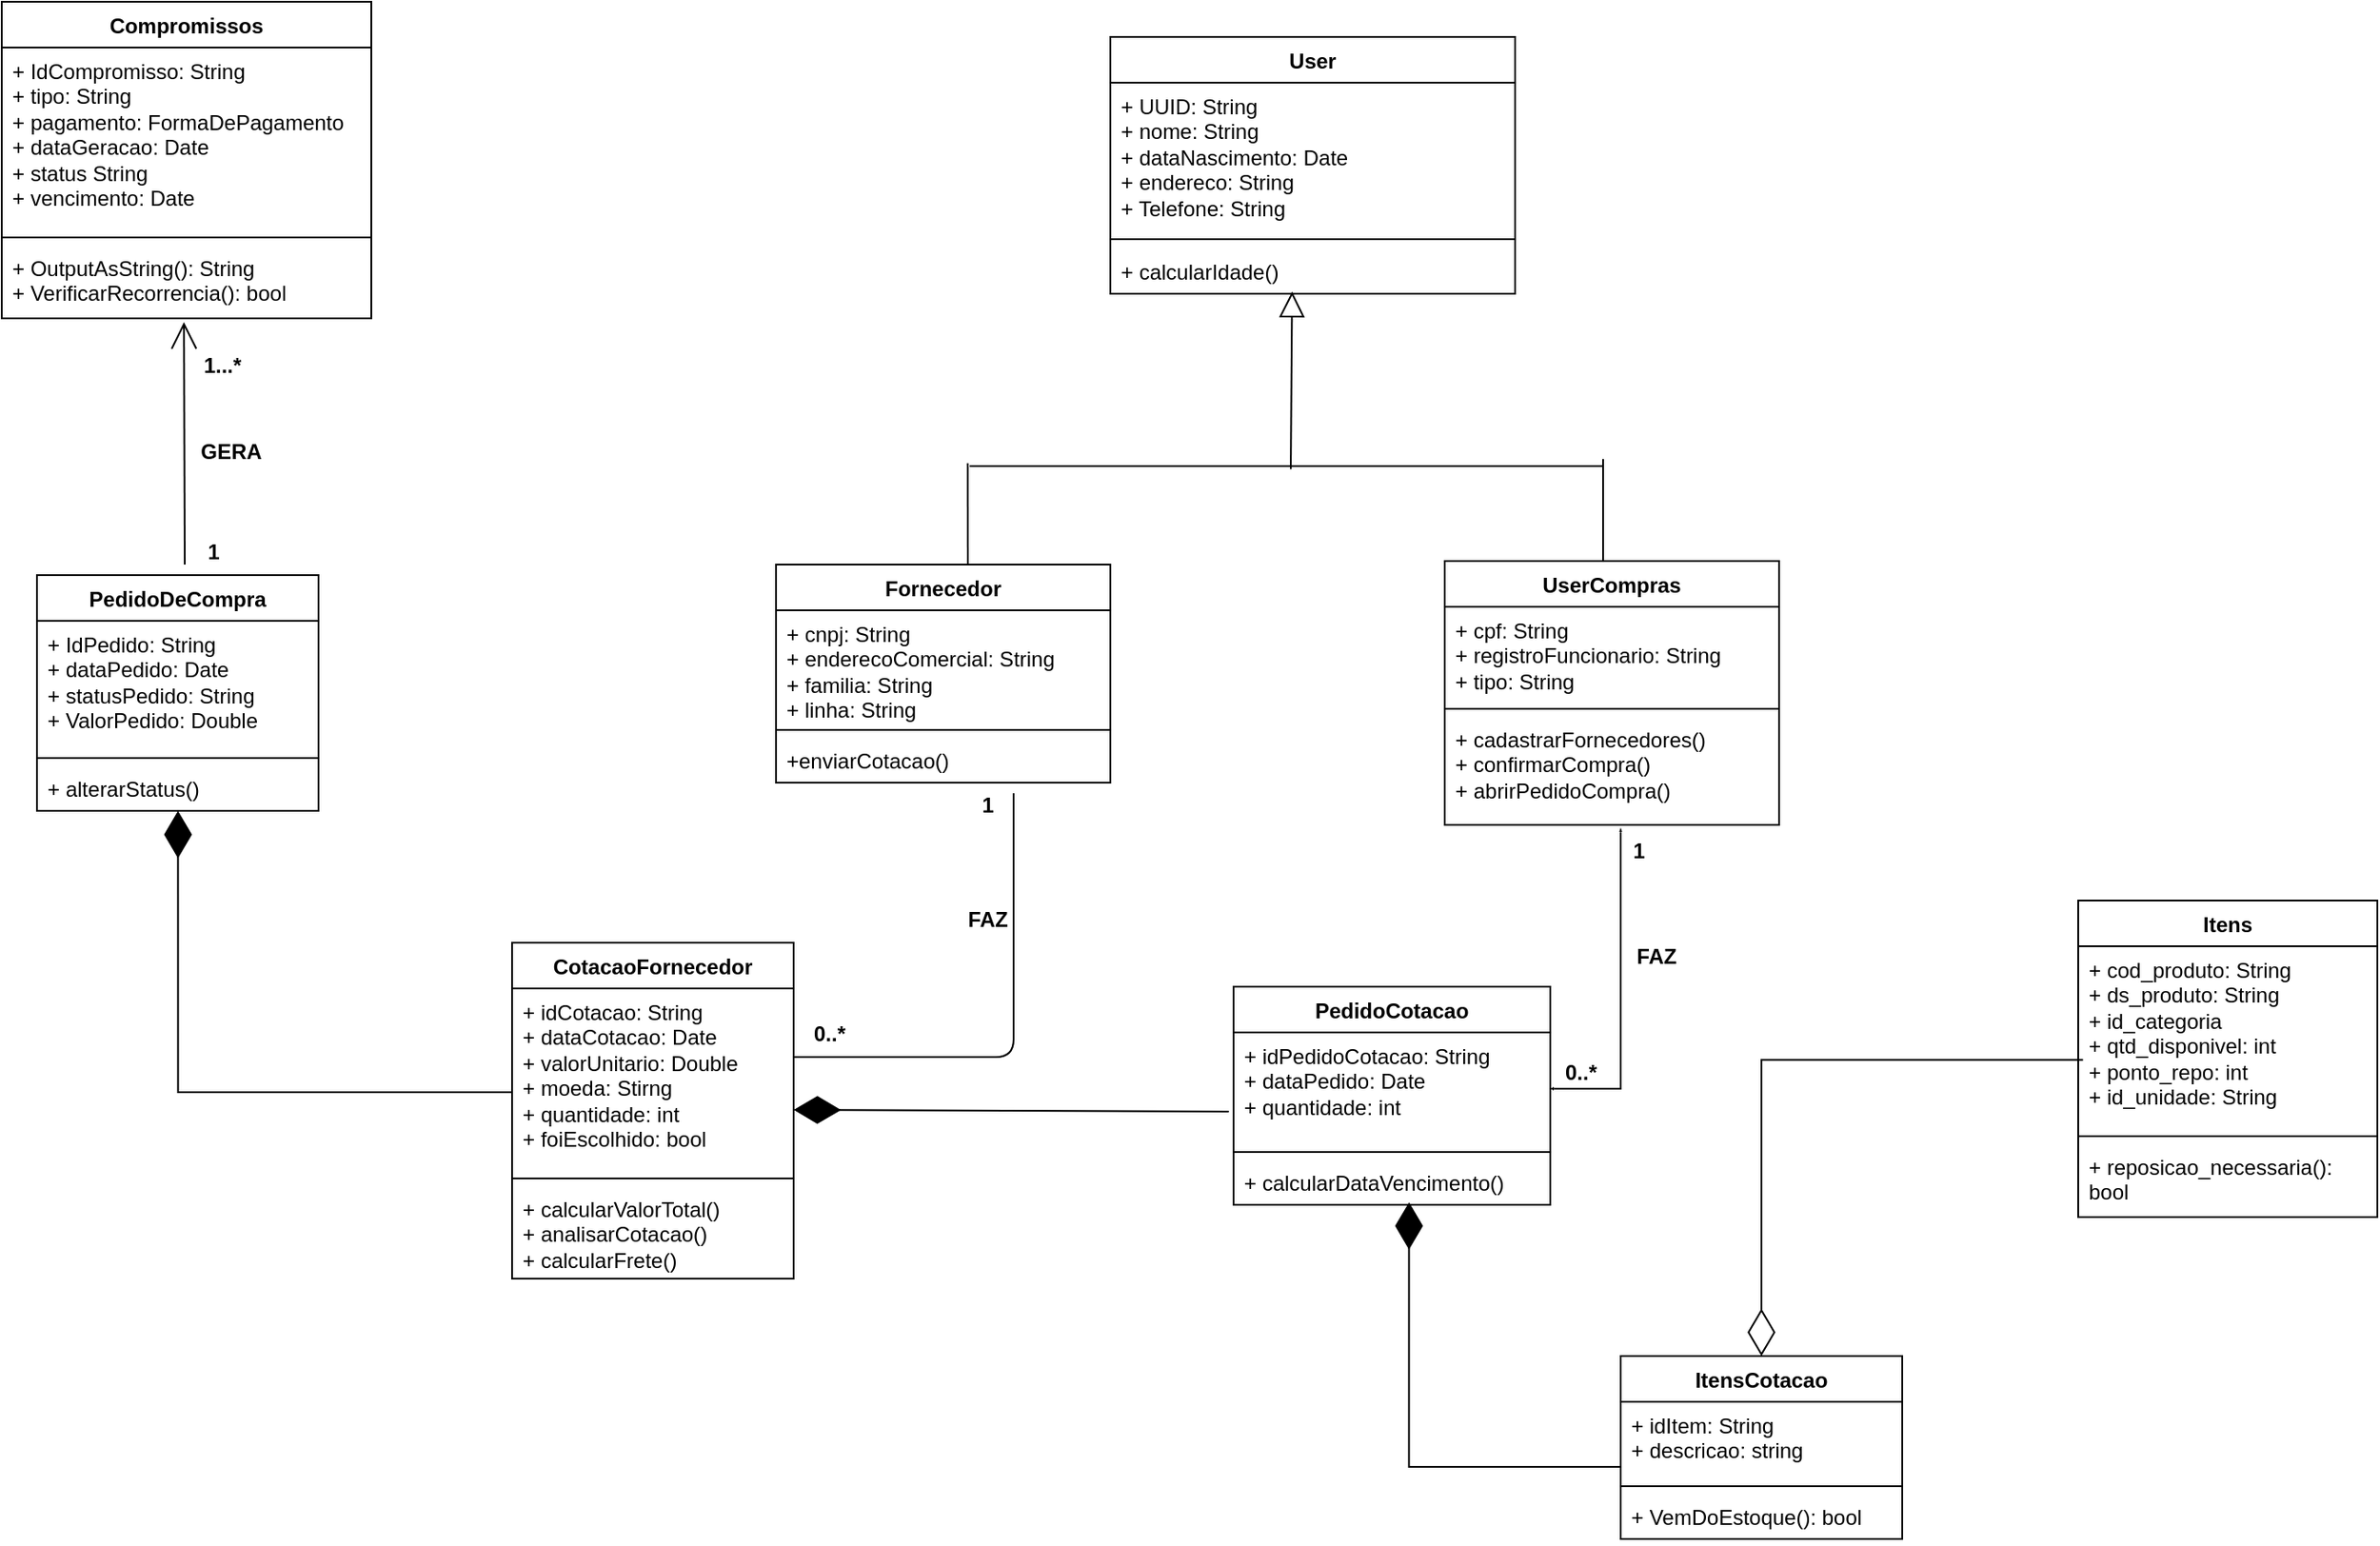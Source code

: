 <mxfile version="22.0.8" type="github">
  <diagram id="C5RBs43oDa-KdzZeNtuy" name="Page-1">
    <mxGraphModel dx="2096" dy="878" grid="0" gridSize="10" guides="1" tooltips="1" connect="1" arrows="1" fold="1" page="1" pageScale="1" pageWidth="1654" pageHeight="1169" background="#FFFFFF" math="0" shadow="0">
      <root>
        <mxCell id="WIyWlLk6GJQsqaUBKTNV-0" />
        <mxCell id="WIyWlLk6GJQsqaUBKTNV-1" parent="WIyWlLk6GJQsqaUBKTNV-0" />
        <mxCell id="4EW0FoZZysdQp16mMdRi-5" value="User" style="swimlane;fontStyle=1;align=center;verticalAlign=top;childLayout=stackLayout;horizontal=1;startSize=26;horizontalStack=0;resizeParent=1;resizeParentMax=0;resizeLast=0;collapsible=1;marginBottom=0;whiteSpace=wrap;html=1;swimlaneLine=1;fillColor=default;swimlaneFillColor=default;" parent="WIyWlLk6GJQsqaUBKTNV-1" vertex="1">
          <mxGeometry x="790" y="80" width="230" height="146" as="geometry">
            <mxRectangle x="254" y="70" width="70" height="30" as="alternateBounds" />
          </mxGeometry>
        </mxCell>
        <mxCell id="4EW0FoZZysdQp16mMdRi-6" value="+ UUID: String&lt;br style=&quot;border-color: var(--border-color);&quot;&gt;+ nome: String&lt;br style=&quot;border-color: var(--border-color);&quot;&gt;+ dataNascimento: Date&lt;br style=&quot;border-color: var(--border-color);&quot;&gt;+ endereco: String&lt;br&gt;+ Telefone: String" style="text;strokeColor=none;fillColor=none;align=left;verticalAlign=top;spacingLeft=4;spacingRight=4;overflow=hidden;rotatable=0;points=[[0,0.5],[1,0.5]];portConstraint=eastwest;whiteSpace=wrap;html=1;" parent="4EW0FoZZysdQp16mMdRi-5" vertex="1">
          <mxGeometry y="26" width="230" height="84" as="geometry" />
        </mxCell>
        <mxCell id="4EW0FoZZysdQp16mMdRi-7" value="" style="line;strokeWidth=1;fillColor=none;align=left;verticalAlign=middle;spacingTop=-1;spacingLeft=3;spacingRight=3;rotatable=0;labelPosition=right;points=[];portConstraint=eastwest;strokeColor=default;shadow=0;perimeterSpacing=0;" parent="4EW0FoZZysdQp16mMdRi-5" vertex="1">
          <mxGeometry y="110" width="230" height="10" as="geometry" />
        </mxCell>
        <mxCell id="4EW0FoZZysdQp16mMdRi-12" value="+ calcularIdade()" style="text;strokeColor=none;fillColor=none;align=left;verticalAlign=top;spacingLeft=4;spacingRight=4;overflow=hidden;rotatable=0;points=[[0,0.5],[1,0.5]];portConstraint=eastwest;whiteSpace=wrap;html=1;" parent="4EW0FoZZysdQp16mMdRi-5" vertex="1">
          <mxGeometry y="120" width="230" height="26" as="geometry" />
        </mxCell>
        <mxCell id="4EW0FoZZysdQp16mMdRi-9" value="UserCompras" style="swimlane;fontStyle=1;align=center;verticalAlign=top;childLayout=stackLayout;horizontal=1;startSize=26;horizontalStack=0;resizeParent=1;resizeParentMax=0;resizeLast=0;collapsible=1;marginBottom=0;whiteSpace=wrap;html=1;fillColor=default;swimlaneFillColor=default;" parent="WIyWlLk6GJQsqaUBKTNV-1" vertex="1">
          <mxGeometry x="980" y="378" width="190" height="150" as="geometry" />
        </mxCell>
        <mxCell id="4EW0FoZZysdQp16mMdRi-10" value="+ cpf: String&lt;br&gt;+ registroFuncionario: String&lt;br&gt;+ tipo: String" style="text;strokeColor=none;fillColor=none;align=left;verticalAlign=top;spacingLeft=4;spacingRight=4;overflow=hidden;rotatable=0;points=[[0,0.5],[1,0.5]];portConstraint=eastwest;whiteSpace=wrap;html=1;" parent="4EW0FoZZysdQp16mMdRi-9" vertex="1">
          <mxGeometry y="26" width="190" height="54" as="geometry" />
        </mxCell>
        <mxCell id="4EW0FoZZysdQp16mMdRi-11" value="" style="line;strokeWidth=1;fillColor=none;align=left;verticalAlign=middle;spacingTop=-1;spacingLeft=3;spacingRight=3;rotatable=0;labelPosition=right;points=[];portConstraint=eastwest;strokeColor=inherit;" parent="4EW0FoZZysdQp16mMdRi-9" vertex="1">
          <mxGeometry y="80" width="190" height="8" as="geometry" />
        </mxCell>
        <mxCell id="4EW0FoZZysdQp16mMdRi-13" value="+ cadastrarFornecedores()&lt;br&gt;+ confirmarCompra()&lt;br&gt;+ abrirPedidoCompra()" style="text;strokeColor=none;fillColor=none;align=left;verticalAlign=top;spacingLeft=4;spacingRight=4;overflow=hidden;rotatable=0;points=[[0,0.5],[1,0.5]];portConstraint=eastwest;whiteSpace=wrap;html=1;" parent="4EW0FoZZysdQp16mMdRi-9" vertex="1">
          <mxGeometry y="88" width="190" height="62" as="geometry" />
        </mxCell>
        <mxCell id="4EW0FoZZysdQp16mMdRi-14" value="Fornecedor" style="swimlane;fontStyle=1;align=center;verticalAlign=top;childLayout=stackLayout;horizontal=1;startSize=26;horizontalStack=0;resizeParent=1;resizeParentMax=0;resizeLast=0;collapsible=1;marginBottom=0;whiteSpace=wrap;html=1;swimlaneFillColor=default;gradientColor=none;" parent="WIyWlLk6GJQsqaUBKTNV-1" vertex="1">
          <mxGeometry x="600" y="380" width="190" height="124" as="geometry" />
        </mxCell>
        <mxCell id="4EW0FoZZysdQp16mMdRi-15" value="+ cnpj: String&lt;br&gt;+ enderecoComercial: String&lt;br&gt;+ familia: String&lt;br&gt;+ linha: String" style="text;strokeColor=none;fillColor=none;align=left;verticalAlign=top;spacingLeft=4;spacingRight=4;overflow=hidden;rotatable=0;points=[[0,0.5],[1,0.5]];portConstraint=eastwest;whiteSpace=wrap;html=1;" parent="4EW0FoZZysdQp16mMdRi-14" vertex="1">
          <mxGeometry y="26" width="190" height="64" as="geometry" />
        </mxCell>
        <mxCell id="4EW0FoZZysdQp16mMdRi-16" value="" style="line;strokeWidth=1;fillColor=none;align=left;verticalAlign=middle;spacingTop=-1;spacingLeft=3;spacingRight=3;rotatable=0;labelPosition=right;points=[];portConstraint=eastwest;strokeColor=inherit;" parent="4EW0FoZZysdQp16mMdRi-14" vertex="1">
          <mxGeometry y="90" width="190" height="8" as="geometry" />
        </mxCell>
        <mxCell id="4EW0FoZZysdQp16mMdRi-17" value="+enviarCotacao()" style="text;strokeColor=none;fillColor=none;align=left;verticalAlign=top;spacingLeft=4;spacingRight=4;overflow=hidden;rotatable=0;points=[[0,0.5],[1,0.5]];portConstraint=eastwest;whiteSpace=wrap;html=1;" parent="4EW0FoZZysdQp16mMdRi-14" vertex="1">
          <mxGeometry y="98" width="190" height="26" as="geometry" />
        </mxCell>
        <mxCell id="4EW0FoZZysdQp16mMdRi-21" value="" style="line;strokeWidth=1;fillColor=none;align=left;verticalAlign=middle;spacingTop=-1;spacingLeft=3;spacingRight=3;rotatable=0;labelPosition=right;points=[];portConstraint=eastwest;strokeColor=inherit;" parent="WIyWlLk6GJQsqaUBKTNV-1" vertex="1">
          <mxGeometry x="710" y="320" width="360" height="8" as="geometry" />
        </mxCell>
        <mxCell id="4EW0FoZZysdQp16mMdRi-25" value="" style="endArrow=none;html=1;rounded=0;entryX=-0.003;entryY=0.292;entryDx=0;entryDy=0;entryPerimeter=0;" parent="WIyWlLk6GJQsqaUBKTNV-1" target="4EW0FoZZysdQp16mMdRi-21" edge="1">
          <mxGeometry width="50" height="50" relative="1" as="geometry">
            <mxPoint x="709" y="380" as="sourcePoint" />
            <mxPoint x="740" y="340" as="targetPoint" />
          </mxGeometry>
        </mxCell>
        <mxCell id="4EW0FoZZysdQp16mMdRi-26" value="" style="endArrow=none;html=1;rounded=0;" parent="WIyWlLk6GJQsqaUBKTNV-1" edge="1">
          <mxGeometry width="50" height="50" relative="1" as="geometry">
            <mxPoint x="1070" y="378" as="sourcePoint" />
            <mxPoint x="1070" y="320" as="targetPoint" />
          </mxGeometry>
        </mxCell>
        <mxCell id="4EW0FoZZysdQp16mMdRi-27" value="" style="endArrow=block;endFill=0;html=1;rounded=0;endSize=12;entryX=0.449;entryY=0.953;entryDx=0;entryDy=0;entryPerimeter=0;exitX=0.507;exitY=0.717;exitDx=0;exitDy=0;exitPerimeter=0;" parent="WIyWlLk6GJQsqaUBKTNV-1" source="4EW0FoZZysdQp16mMdRi-21" target="4EW0FoZZysdQp16mMdRi-12" edge="1">
          <mxGeometry width="160" relative="1" as="geometry">
            <mxPoint x="890" y="324" as="sourcePoint" />
            <mxPoint x="890" y="260" as="targetPoint" />
          </mxGeometry>
        </mxCell>
        <mxCell id="4EW0FoZZysdQp16mMdRi-28" value="PedidoDeCompra" style="swimlane;fontStyle=1;align=center;verticalAlign=top;childLayout=stackLayout;horizontal=1;startSize=26;horizontalStack=0;resizeParent=1;resizeParentMax=0;resizeLast=0;collapsible=1;marginBottom=0;whiteSpace=wrap;html=1;" parent="WIyWlLk6GJQsqaUBKTNV-1" vertex="1">
          <mxGeometry x="180" y="386" width="160" height="134" as="geometry">
            <mxRectangle x="1100" y="605" width="140" height="30" as="alternateBounds" />
          </mxGeometry>
        </mxCell>
        <mxCell id="4EW0FoZZysdQp16mMdRi-29" value="+ IdPedido: String&lt;br&gt;+ dataPedido: Date&lt;br&gt;+ statusPedido: String&lt;br&gt;+ ValorPedido: Double" style="text;strokeColor=none;fillColor=none;align=left;verticalAlign=top;spacingLeft=4;spacingRight=4;overflow=hidden;rotatable=0;points=[[0,0.5],[1,0.5]];portConstraint=eastwest;whiteSpace=wrap;html=1;" parent="4EW0FoZZysdQp16mMdRi-28" vertex="1">
          <mxGeometry y="26" width="160" height="74" as="geometry" />
        </mxCell>
        <mxCell id="4EW0FoZZysdQp16mMdRi-30" value="" style="line;strokeWidth=1;fillColor=none;align=left;verticalAlign=middle;spacingTop=-1;spacingLeft=3;spacingRight=3;rotatable=0;labelPosition=right;points=[];portConstraint=eastwest;strokeColor=inherit;" parent="4EW0FoZZysdQp16mMdRi-28" vertex="1">
          <mxGeometry y="100" width="160" height="8" as="geometry" />
        </mxCell>
        <mxCell id="4EW0FoZZysdQp16mMdRi-31" value="+ alterarStatus()" style="text;strokeColor=none;fillColor=none;align=left;verticalAlign=top;spacingLeft=4;spacingRight=4;overflow=hidden;rotatable=0;points=[[0,0.5],[1,0.5]];portConstraint=eastwest;whiteSpace=wrap;html=1;" parent="4EW0FoZZysdQp16mMdRi-28" vertex="1">
          <mxGeometry y="108" width="160" height="26" as="geometry" />
        </mxCell>
        <mxCell id="4EW0FoZZysdQp16mMdRi-32" value="CotacaoFornecedor" style="swimlane;fontStyle=1;align=center;verticalAlign=top;childLayout=stackLayout;horizontal=1;startSize=26;horizontalStack=0;resizeParent=1;resizeParentMax=0;resizeLast=0;collapsible=1;marginBottom=0;whiteSpace=wrap;html=1;" parent="WIyWlLk6GJQsqaUBKTNV-1" vertex="1">
          <mxGeometry x="450" y="595" width="160" height="191" as="geometry" />
        </mxCell>
        <mxCell id="4EW0FoZZysdQp16mMdRi-33" value="+ idCotacao: String&lt;br&gt;+ dataCotacao: Date&lt;br&gt;+ valorUnitario: Double&lt;br&gt;+ moeda: Stirng&lt;br&gt;+ quantidade: int&lt;br&gt;+ foiEscolhido: bool" style="text;strokeColor=none;fillColor=none;align=left;verticalAlign=top;spacingLeft=4;spacingRight=4;overflow=hidden;rotatable=0;points=[[0,0.5],[1,0.5]];portConstraint=eastwest;whiteSpace=wrap;html=1;" parent="4EW0FoZZysdQp16mMdRi-32" vertex="1">
          <mxGeometry y="26" width="160" height="104" as="geometry" />
        </mxCell>
        <mxCell id="4EW0FoZZysdQp16mMdRi-34" value="" style="line;strokeWidth=1;fillColor=none;align=left;verticalAlign=middle;spacingTop=-1;spacingLeft=3;spacingRight=3;rotatable=0;labelPosition=right;points=[];portConstraint=eastwest;strokeColor=inherit;" parent="4EW0FoZZysdQp16mMdRi-32" vertex="1">
          <mxGeometry y="130" width="160" height="8" as="geometry" />
        </mxCell>
        <mxCell id="4EW0FoZZysdQp16mMdRi-35" value="+ calcularValorTotal()&lt;br&gt;+ analisarCotacao()&lt;br&gt;+ calcularFrete()" style="text;strokeColor=none;fillColor=none;align=left;verticalAlign=top;spacingLeft=4;spacingRight=4;overflow=hidden;rotatable=0;points=[[0,0.5],[1,0.5]];portConstraint=eastwest;whiteSpace=wrap;html=1;" parent="4EW0FoZZysdQp16mMdRi-32" vertex="1">
          <mxGeometry y="138" width="160" height="53" as="geometry" />
        </mxCell>
        <mxCell id="4EW0FoZZysdQp16mMdRi-40" value="PedidoCotacao" style="swimlane;fontStyle=1;align=center;verticalAlign=top;childLayout=stackLayout;horizontal=1;startSize=26;horizontalStack=0;resizeParent=1;resizeParentMax=0;resizeLast=0;collapsible=1;marginBottom=0;whiteSpace=wrap;html=1;" parent="WIyWlLk6GJQsqaUBKTNV-1" vertex="1">
          <mxGeometry x="860" y="620" width="180" height="124" as="geometry" />
        </mxCell>
        <mxCell id="4EW0FoZZysdQp16mMdRi-41" value="+ idPedidoCotacao: String&lt;br&gt;+ dataPedido: Date&lt;br&gt;+ quantidade: int" style="text;strokeColor=none;fillColor=none;align=left;verticalAlign=top;spacingLeft=4;spacingRight=4;overflow=hidden;rotatable=0;points=[[0,0.5],[1,0.5]];portConstraint=eastwest;whiteSpace=wrap;html=1;" parent="4EW0FoZZysdQp16mMdRi-40" vertex="1">
          <mxGeometry y="26" width="180" height="64" as="geometry" />
        </mxCell>
        <mxCell id="4EW0FoZZysdQp16mMdRi-42" value="" style="line;strokeWidth=1;fillColor=none;align=left;verticalAlign=middle;spacingTop=-1;spacingLeft=3;spacingRight=3;rotatable=0;labelPosition=right;points=[];portConstraint=eastwest;strokeColor=inherit;" parent="4EW0FoZZysdQp16mMdRi-40" vertex="1">
          <mxGeometry y="90" width="180" height="8" as="geometry" />
        </mxCell>
        <mxCell id="4EW0FoZZysdQp16mMdRi-43" value="+ calcularDataVencimento()" style="text;strokeColor=none;fillColor=none;align=left;verticalAlign=top;spacingLeft=4;spacingRight=4;overflow=hidden;rotatable=0;points=[[0,0.5],[1,0.5]];portConstraint=eastwest;whiteSpace=wrap;html=1;" parent="4EW0FoZZysdQp16mMdRi-40" vertex="1">
          <mxGeometry y="98" width="180" height="26" as="geometry" />
        </mxCell>
        <mxCell id="4EW0FoZZysdQp16mMdRi-44" value="ItensCotacao" style="swimlane;fontStyle=1;align=center;verticalAlign=top;childLayout=stackLayout;horizontal=1;startSize=26;horizontalStack=0;resizeParent=1;resizeParentMax=0;resizeLast=0;collapsible=1;marginBottom=0;whiteSpace=wrap;html=1;" parent="WIyWlLk6GJQsqaUBKTNV-1" vertex="1">
          <mxGeometry x="1080" y="830" width="160" height="104" as="geometry" />
        </mxCell>
        <mxCell id="4EW0FoZZysdQp16mMdRi-45" value="+ idItem: String&lt;br&gt;+ descricao: string" style="text;strokeColor=none;fillColor=none;align=left;verticalAlign=top;spacingLeft=4;spacingRight=4;overflow=hidden;rotatable=0;points=[[0,0.5],[1,0.5]];portConstraint=eastwest;whiteSpace=wrap;html=1;" parent="4EW0FoZZysdQp16mMdRi-44" vertex="1">
          <mxGeometry y="26" width="160" height="44" as="geometry" />
        </mxCell>
        <mxCell id="4EW0FoZZysdQp16mMdRi-46" value="" style="line;strokeWidth=1;fillColor=none;align=left;verticalAlign=middle;spacingTop=-1;spacingLeft=3;spacingRight=3;rotatable=0;labelPosition=right;points=[];portConstraint=eastwest;strokeColor=inherit;" parent="4EW0FoZZysdQp16mMdRi-44" vertex="1">
          <mxGeometry y="70" width="160" height="8" as="geometry" />
        </mxCell>
        <mxCell id="4EW0FoZZysdQp16mMdRi-47" value="+ VemDoEstoque(): bool" style="text;strokeColor=none;fillColor=none;align=left;verticalAlign=top;spacingLeft=4;spacingRight=4;overflow=hidden;rotatable=0;points=[[0,0.5],[1,0.5]];portConstraint=eastwest;whiteSpace=wrap;html=1;" parent="4EW0FoZZysdQp16mMdRi-44" vertex="1">
          <mxGeometry y="78" width="160" height="26" as="geometry" />
        </mxCell>
        <mxCell id="4EW0FoZZysdQp16mMdRi-49" value="" style="endArrow=none;endFill=0;endSize=12;html=1;rounded=1;edgeStyle=orthogonalEdgeStyle;" parent="WIyWlLk6GJQsqaUBKTNV-1" target="4EW0FoZZysdQp16mMdRi-33" edge="1">
          <mxGeometry width="160" relative="1" as="geometry">
            <mxPoint x="735" y="510" as="sourcePoint" />
            <mxPoint x="905" y="446" as="targetPoint" />
            <Array as="points">
              <mxPoint x="735" y="660" />
            </Array>
          </mxGeometry>
        </mxCell>
        <mxCell id="4EW0FoZZysdQp16mMdRi-48" value="" style="endArrow=diamondThin;endFill=1;endSize=24;html=1;rounded=0;exitX=-0.015;exitY=0.703;exitDx=0;exitDy=0;exitPerimeter=0;" parent="WIyWlLk6GJQsqaUBKTNV-1" source="4EW0FoZZysdQp16mMdRi-41" edge="1">
          <mxGeometry width="160" relative="1" as="geometry">
            <mxPoint x="545" y="696" as="sourcePoint" />
            <mxPoint x="610" y="690" as="targetPoint" />
            <Array as="points" />
          </mxGeometry>
        </mxCell>
        <mxCell id="4EW0FoZZysdQp16mMdRi-51" value="1" style="text;align=center;fontStyle=1;verticalAlign=middle;spacingLeft=3;spacingRight=3;strokeColor=none;rotatable=0;points=[[0,0.5],[1,0.5]];portConstraint=eastwest;html=1;" parent="WIyWlLk6GJQsqaUBKTNV-1" vertex="1">
          <mxGeometry x="680" y="504" width="80" height="26" as="geometry" />
        </mxCell>
        <mxCell id="4EW0FoZZysdQp16mMdRi-52" value="0..*" style="text;align=center;fontStyle=1;verticalAlign=middle;spacingLeft=3;spacingRight=3;strokeColor=none;rotatable=0;points=[[0,0.5],[1,0.5]];portConstraint=eastwest;html=1;" parent="WIyWlLk6GJQsqaUBKTNV-1" vertex="1">
          <mxGeometry x="590" y="634" width="80" height="26" as="geometry" />
        </mxCell>
        <mxCell id="4EW0FoZZysdQp16mMdRi-53" value="FAZ" style="text;align=center;fontStyle=1;verticalAlign=middle;spacingLeft=3;spacingRight=3;strokeColor=none;rotatable=0;points=[[0,0.5],[1,0.5]];portConstraint=eastwest;html=1;" parent="WIyWlLk6GJQsqaUBKTNV-1" vertex="1">
          <mxGeometry x="680" y="569" width="80" height="26" as="geometry" />
        </mxCell>
        <mxCell id="4EW0FoZZysdQp16mMdRi-54" value="" style="endArrow=open;endFill=0;endSize=0;html=1;rounded=0;edgeStyle=orthogonalEdgeStyle;startArrow=openThin;startFill=0;startSize=0;" parent="WIyWlLk6GJQsqaUBKTNV-1" target="4EW0FoZZysdQp16mMdRi-41" edge="1">
          <mxGeometry width="160" relative="1" as="geometry">
            <mxPoint x="1080" y="530" as="sourcePoint" />
            <mxPoint x="1050" y="700" as="targetPoint" />
            <Array as="points">
              <mxPoint x="1080" y="678" />
            </Array>
          </mxGeometry>
        </mxCell>
        <mxCell id="4EW0FoZZysdQp16mMdRi-55" value="1" style="text;align=center;fontStyle=1;verticalAlign=middle;spacingLeft=3;spacingRight=3;strokeColor=none;rotatable=0;points=[[0,0.5],[1,0.5]];portConstraint=eastwest;html=1;" parent="WIyWlLk6GJQsqaUBKTNV-1" vertex="1">
          <mxGeometry x="1050" y="530" width="80" height="26" as="geometry" />
        </mxCell>
        <mxCell id="4EW0FoZZysdQp16mMdRi-56" value="FAZ" style="text;align=center;fontStyle=1;verticalAlign=middle;spacingLeft=3;spacingRight=3;strokeColor=none;rotatable=0;points=[[0,0.5],[1,0.5]];portConstraint=eastwest;html=1;" parent="WIyWlLk6GJQsqaUBKTNV-1" vertex="1">
          <mxGeometry x="1060" y="590" width="80" height="26" as="geometry" />
        </mxCell>
        <mxCell id="4EW0FoZZysdQp16mMdRi-57" value="0..*" style="text;align=center;fontStyle=1;verticalAlign=middle;spacingLeft=3;spacingRight=3;strokeColor=none;rotatable=0;points=[[0,0.5],[1,0.5]];portConstraint=eastwest;html=1;" parent="WIyWlLk6GJQsqaUBKTNV-1" vertex="1">
          <mxGeometry x="1017" y="656" width="80" height="26" as="geometry" />
        </mxCell>
        <mxCell id="6pf1yLnl8yn6EODteMxN-0" value="" style="endArrow=diamondThin;endFill=1;endSize=24;html=1;rounded=0;edgeStyle=orthogonalEdgeStyle;exitX=-0.001;exitY=0.285;exitDx=0;exitDy=0;exitPerimeter=0;" parent="WIyWlLk6GJQsqaUBKTNV-1" edge="1">
          <mxGeometry width="160" relative="1" as="geometry">
            <mxPoint x="450.0" y="640.64" as="sourcePoint" />
            <mxPoint x="260.16" y="520" as="targetPoint" />
            <Array as="points">
              <mxPoint x="450" y="680" />
              <mxPoint x="260" y="680" />
            </Array>
          </mxGeometry>
        </mxCell>
        <mxCell id="sVcnDYpSXzhmqKhWn-sR-1" value="" style="endArrow=diamondThin;endFill=1;endSize=24;html=1;rounded=0;edgeStyle=orthogonalEdgeStyle;entryX=0.554;entryY=0.945;entryDx=0;entryDy=0;entryPerimeter=0;exitX=0;exitY=0.5;exitDx=0;exitDy=0;" edge="1" parent="WIyWlLk6GJQsqaUBKTNV-1" source="4EW0FoZZysdQp16mMdRi-45" target="4EW0FoZZysdQp16mMdRi-43">
          <mxGeometry width="160" relative="1" as="geometry">
            <mxPoint x="880" y="840" as="sourcePoint" />
            <mxPoint x="1040" y="840" as="targetPoint" />
            <Array as="points">
              <mxPoint x="960" y="893" />
            </Array>
          </mxGeometry>
        </mxCell>
        <mxCell id="sVcnDYpSXzhmqKhWn-sR-2" value="Itens" style="swimlane;fontStyle=1;align=center;verticalAlign=top;childLayout=stackLayout;horizontal=1;startSize=26;horizontalStack=0;resizeParent=1;resizeParentMax=0;resizeLast=0;collapsible=1;marginBottom=0;whiteSpace=wrap;html=1;" vertex="1" parent="WIyWlLk6GJQsqaUBKTNV-1">
          <mxGeometry x="1340" y="571" width="170" height="180" as="geometry" />
        </mxCell>
        <mxCell id="sVcnDYpSXzhmqKhWn-sR-3" value="+ cod_produto: String&lt;br&gt;+ ds_produto: String&lt;br&gt;+ id_categoria&lt;br&gt;+ qtd_disponivel: int&lt;br&gt;+ ponto_repo: int&lt;br&gt;+ id_unidade: String" style="text;strokeColor=none;fillColor=none;align=left;verticalAlign=top;spacingLeft=4;spacingRight=4;overflow=hidden;rotatable=0;points=[[0,0.5],[1,0.5]];portConstraint=eastwest;whiteSpace=wrap;html=1;" vertex="1" parent="sVcnDYpSXzhmqKhWn-sR-2">
          <mxGeometry y="26" width="170" height="104" as="geometry" />
        </mxCell>
        <mxCell id="sVcnDYpSXzhmqKhWn-sR-4" value="" style="line;strokeWidth=1;fillColor=none;align=left;verticalAlign=middle;spacingTop=-1;spacingLeft=3;spacingRight=3;rotatable=0;labelPosition=right;points=[];portConstraint=eastwest;strokeColor=inherit;" vertex="1" parent="sVcnDYpSXzhmqKhWn-sR-2">
          <mxGeometry y="130" width="170" height="8" as="geometry" />
        </mxCell>
        <mxCell id="sVcnDYpSXzhmqKhWn-sR-5" value="+ reposicao_necessaria(): bool" style="text;strokeColor=none;fillColor=none;align=left;verticalAlign=top;spacingLeft=4;spacingRight=4;overflow=hidden;rotatable=0;points=[[0,0.5],[1,0.5]];portConstraint=eastwest;whiteSpace=wrap;html=1;" vertex="1" parent="sVcnDYpSXzhmqKhWn-sR-2">
          <mxGeometry y="138" width="170" height="42" as="geometry" />
        </mxCell>
        <mxCell id="sVcnDYpSXzhmqKhWn-sR-6" value="" style="endArrow=diamondThin;endFill=0;endSize=24;html=1;rounded=0;entryX=0.5;entryY=0;entryDx=0;entryDy=0;exitX=0.016;exitY=0.621;exitDx=0;exitDy=0;exitPerimeter=0;edgeStyle=orthogonalEdgeStyle;" edge="1" parent="WIyWlLk6GJQsqaUBKTNV-1" source="sVcnDYpSXzhmqKhWn-sR-3" target="4EW0FoZZysdQp16mMdRi-44">
          <mxGeometry width="160" relative="1" as="geometry">
            <mxPoint x="1350" y="700" as="sourcePoint" />
            <mxPoint x="1510" y="700" as="targetPoint" />
          </mxGeometry>
        </mxCell>
        <mxCell id="sVcnDYpSXzhmqKhWn-sR-8" value="Compromissos" style="swimlane;fontStyle=1;align=center;verticalAlign=top;childLayout=stackLayout;horizontal=1;startSize=26;horizontalStack=0;resizeParent=1;resizeParentMax=0;resizeLast=0;collapsible=1;marginBottom=0;whiteSpace=wrap;html=1;fillColor=default;swimlaneFillColor=none;" vertex="1" parent="WIyWlLk6GJQsqaUBKTNV-1">
          <mxGeometry x="160" y="60" width="210" height="180" as="geometry" />
        </mxCell>
        <mxCell id="sVcnDYpSXzhmqKhWn-sR-9" value="+ IdCompromisso: String&lt;br&gt;+ tipo: String&lt;br&gt;+ pagamento: FormaDePagamento&lt;br&gt;+ dataGeracao: Date&lt;br&gt;+ status String&lt;br&gt;+ vencimento: Date" style="text;strokeColor=none;fillColor=none;align=left;verticalAlign=top;spacingLeft=4;spacingRight=4;overflow=hidden;rotatable=0;points=[[0,0.5],[1,0.5]];portConstraint=eastwest;whiteSpace=wrap;html=1;" vertex="1" parent="sVcnDYpSXzhmqKhWn-sR-8">
          <mxGeometry y="26" width="210" height="104" as="geometry" />
        </mxCell>
        <mxCell id="sVcnDYpSXzhmqKhWn-sR-10" value="" style="line;strokeWidth=1;fillColor=none;align=left;verticalAlign=middle;spacingTop=-1;spacingLeft=3;spacingRight=3;rotatable=0;labelPosition=right;points=[];portConstraint=eastwest;strokeColor=inherit;" vertex="1" parent="sVcnDYpSXzhmqKhWn-sR-8">
          <mxGeometry y="130" width="210" height="8" as="geometry" />
        </mxCell>
        <mxCell id="sVcnDYpSXzhmqKhWn-sR-11" value="+ OutputAsString(): String&lt;br&gt;+ VerificarRecorrencia(): bool" style="text;strokeColor=none;fillColor=none;align=left;verticalAlign=top;spacingLeft=4;spacingRight=4;overflow=hidden;rotatable=0;points=[[0,0.5],[1,0.5]];portConstraint=eastwest;whiteSpace=wrap;html=1;" vertex="1" parent="sVcnDYpSXzhmqKhWn-sR-8">
          <mxGeometry y="138" width="210" height="42" as="geometry" />
        </mxCell>
        <mxCell id="sVcnDYpSXzhmqKhWn-sR-12" value="" style="endArrow=none;endFill=0;endSize=19;html=1;rounded=0;exitX=0.493;exitY=1.051;exitDx=0;exitDy=0;exitPerimeter=0;startArrow=open;startFill=0;startSize=13;" edge="1" parent="WIyWlLk6GJQsqaUBKTNV-1" source="sVcnDYpSXzhmqKhWn-sR-11">
          <mxGeometry width="160" relative="1" as="geometry">
            <mxPoint x="220" y="300" as="sourcePoint" />
            <mxPoint x="264" y="380" as="targetPoint" />
          </mxGeometry>
        </mxCell>
        <mxCell id="sVcnDYpSXzhmqKhWn-sR-13" value="1...*" style="text;align=center;fontStyle=1;verticalAlign=middle;spacingLeft=3;spacingRight=3;strokeColor=none;rotatable=0;points=[[0,0.5],[1,0.5]];portConstraint=eastwest;html=1;" vertex="1" parent="WIyWlLk6GJQsqaUBKTNV-1">
          <mxGeometry x="245" y="254" width="80" height="26" as="geometry" />
        </mxCell>
        <mxCell id="sVcnDYpSXzhmqKhWn-sR-14" value="1" style="text;align=center;fontStyle=1;verticalAlign=middle;spacingLeft=3;spacingRight=3;strokeColor=none;rotatable=0;points=[[0,0.5],[1,0.5]];portConstraint=eastwest;html=1;" vertex="1" parent="WIyWlLk6GJQsqaUBKTNV-1">
          <mxGeometry x="240" y="360" width="80" height="26" as="geometry" />
        </mxCell>
        <mxCell id="sVcnDYpSXzhmqKhWn-sR-15" value="GERA" style="text;align=center;fontStyle=1;verticalAlign=middle;spacingLeft=3;spacingRight=3;strokeColor=none;rotatable=0;points=[[0,0.5],[1,0.5]];portConstraint=eastwest;html=1;" vertex="1" parent="WIyWlLk6GJQsqaUBKTNV-1">
          <mxGeometry x="250" y="303" width="80" height="26" as="geometry" />
        </mxCell>
      </root>
    </mxGraphModel>
  </diagram>
</mxfile>

